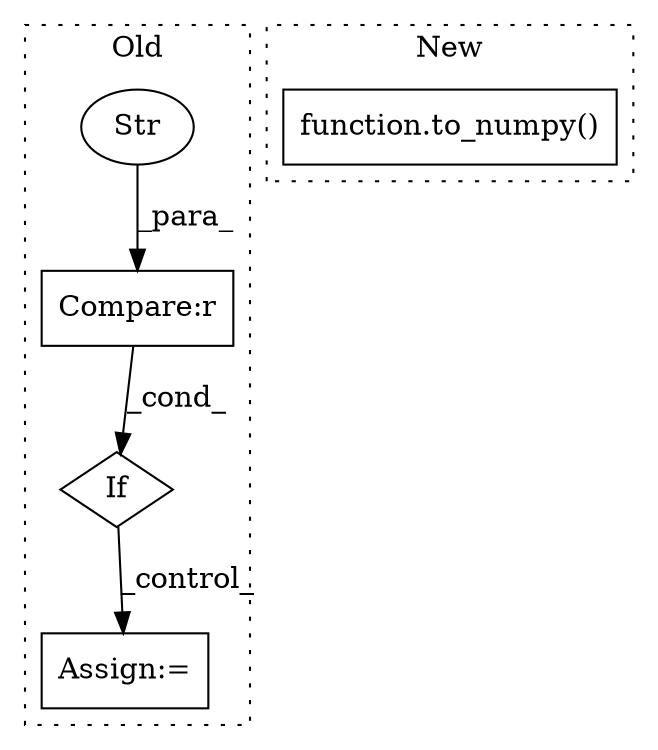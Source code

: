 digraph G {
subgraph cluster0 {
1 [label="If" a="96" s="2062" l="3" shape="diamond"];
3 [label="Compare:r" a="40" s="2065" l="26" shape="box"];
4 [label="Assign:=" a="68" s="2261" l="3" shape="box"];
5 [label="Str" a="66" s="2082" l="9" shape="ellipse"];
label = "Old";
style="dotted";
}
subgraph cluster1 {
2 [label="function.to_numpy()" a="75" s="4290,4303" l="9,1" shape="box"];
label = "New";
style="dotted";
}
1 -> 4 [label="_control_"];
3 -> 1 [label="_cond_"];
5 -> 3 [label="_para_"];
}